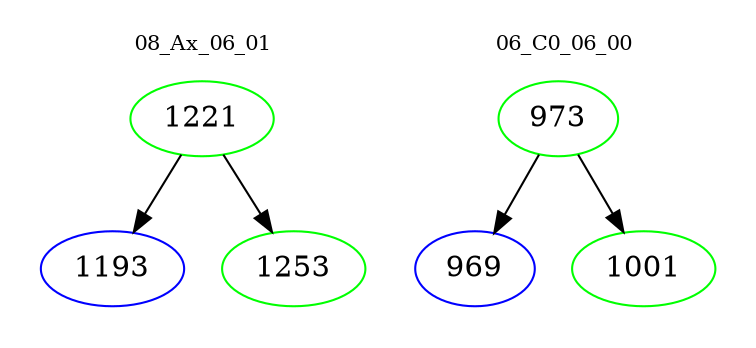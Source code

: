 digraph{
subgraph cluster_0 {
color = white
label = "08_Ax_06_01";
fontsize=10;
T0_1221 [label="1221", color="green"]
T0_1221 -> T0_1193 [color="black"]
T0_1193 [label="1193", color="blue"]
T0_1221 -> T0_1253 [color="black"]
T0_1253 [label="1253", color="green"]
}
subgraph cluster_1 {
color = white
label = "06_C0_06_00";
fontsize=10;
T1_973 [label="973", color="green"]
T1_973 -> T1_969 [color="black"]
T1_969 [label="969", color="blue"]
T1_973 -> T1_1001 [color="black"]
T1_1001 [label="1001", color="green"]
}
}
